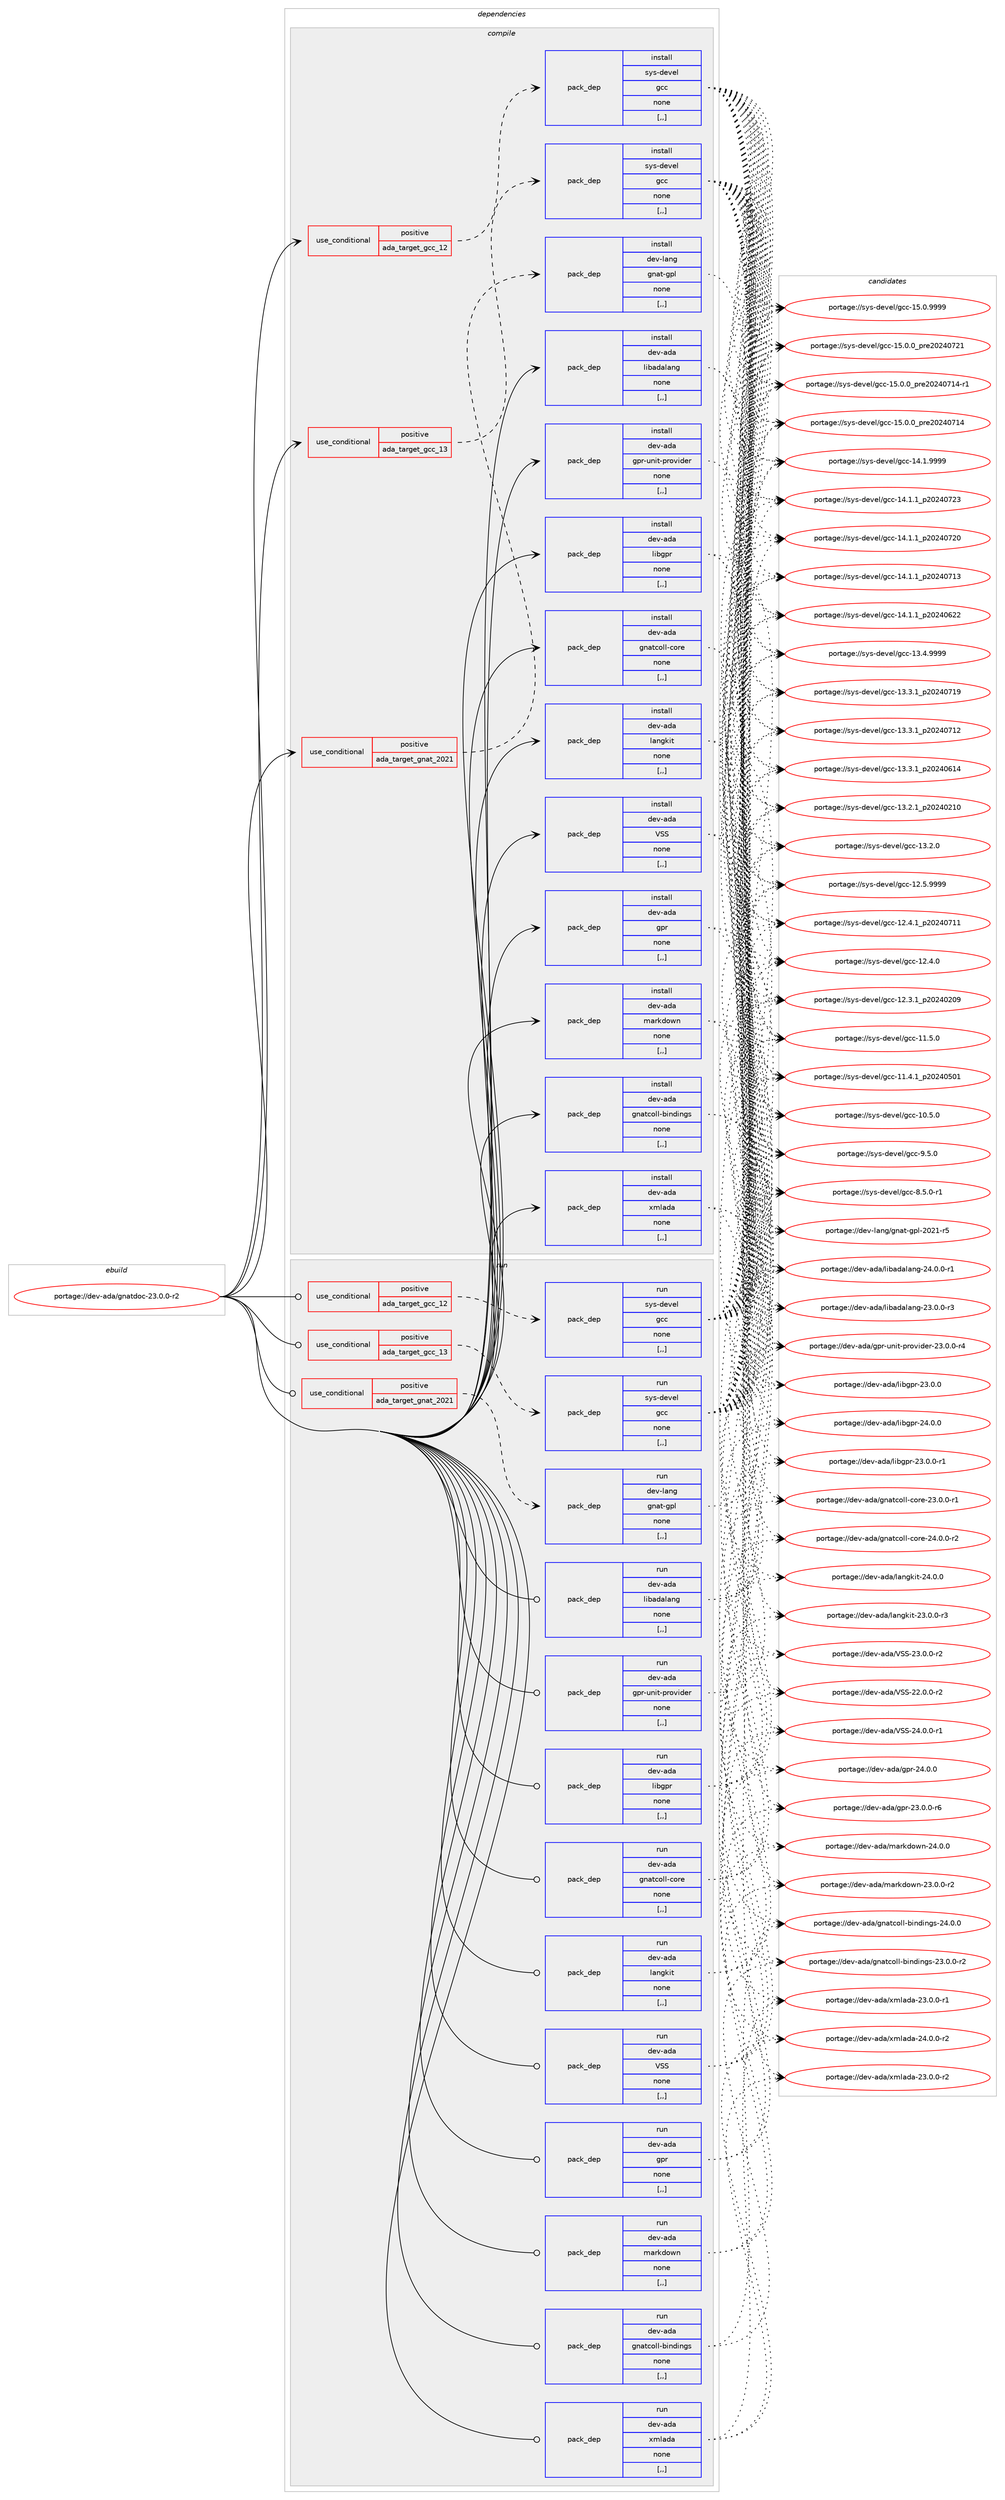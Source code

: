 digraph prolog {

# *************
# Graph options
# *************

newrank=true;
concentrate=true;
compound=true;
graph [rankdir=LR,fontname=Helvetica,fontsize=10,ranksep=1.5];#, ranksep=2.5, nodesep=0.2];
edge  [arrowhead=vee];
node  [fontname=Helvetica,fontsize=10];

# **********
# The ebuild
# **********

subgraph cluster_leftcol {
color=gray;
label=<<i>ebuild</i>>;
id [label="portage://dev-ada/gnatdoc-23.0.0-r2", color=red, width=4, href="../dev-ada/gnatdoc-23.0.0-r2.svg"];
}

# ****************
# The dependencies
# ****************

subgraph cluster_midcol {
color=gray;
label=<<i>dependencies</i>>;
subgraph cluster_compile {
fillcolor="#eeeeee";
style=filled;
label=<<i>compile</i>>;
subgraph cond16645 {
dependency64244 [label=<<TABLE BORDER="0" CELLBORDER="1" CELLSPACING="0" CELLPADDING="4"><TR><TD ROWSPAN="3" CELLPADDING="10">use_conditional</TD></TR><TR><TD>positive</TD></TR><TR><TD>ada_target_gcc_12</TD></TR></TABLE>>, shape=none, color=red];
subgraph pack46676 {
dependency64245 [label=<<TABLE BORDER="0" CELLBORDER="1" CELLSPACING="0" CELLPADDING="4" WIDTH="220"><TR><TD ROWSPAN="6" CELLPADDING="30">pack_dep</TD></TR><TR><TD WIDTH="110">install</TD></TR><TR><TD>sys-devel</TD></TR><TR><TD>gcc</TD></TR><TR><TD>none</TD></TR><TR><TD>[,,]</TD></TR></TABLE>>, shape=none, color=blue];
}
dependency64244:e -> dependency64245:w [weight=20,style="dashed",arrowhead="vee"];
}
id:e -> dependency64244:w [weight=20,style="solid",arrowhead="vee"];
subgraph cond16646 {
dependency64246 [label=<<TABLE BORDER="0" CELLBORDER="1" CELLSPACING="0" CELLPADDING="4"><TR><TD ROWSPAN="3" CELLPADDING="10">use_conditional</TD></TR><TR><TD>positive</TD></TR><TR><TD>ada_target_gcc_13</TD></TR></TABLE>>, shape=none, color=red];
subgraph pack46677 {
dependency64247 [label=<<TABLE BORDER="0" CELLBORDER="1" CELLSPACING="0" CELLPADDING="4" WIDTH="220"><TR><TD ROWSPAN="6" CELLPADDING="30">pack_dep</TD></TR><TR><TD WIDTH="110">install</TD></TR><TR><TD>sys-devel</TD></TR><TR><TD>gcc</TD></TR><TR><TD>none</TD></TR><TR><TD>[,,]</TD></TR></TABLE>>, shape=none, color=blue];
}
dependency64246:e -> dependency64247:w [weight=20,style="dashed",arrowhead="vee"];
}
id:e -> dependency64246:w [weight=20,style="solid",arrowhead="vee"];
subgraph cond16647 {
dependency64248 [label=<<TABLE BORDER="0" CELLBORDER="1" CELLSPACING="0" CELLPADDING="4"><TR><TD ROWSPAN="3" CELLPADDING="10">use_conditional</TD></TR><TR><TD>positive</TD></TR><TR><TD>ada_target_gnat_2021</TD></TR></TABLE>>, shape=none, color=red];
subgraph pack46678 {
dependency64249 [label=<<TABLE BORDER="0" CELLBORDER="1" CELLSPACING="0" CELLPADDING="4" WIDTH="220"><TR><TD ROWSPAN="6" CELLPADDING="30">pack_dep</TD></TR><TR><TD WIDTH="110">install</TD></TR><TR><TD>dev-lang</TD></TR><TR><TD>gnat-gpl</TD></TR><TR><TD>none</TD></TR><TR><TD>[,,]</TD></TR></TABLE>>, shape=none, color=blue];
}
dependency64248:e -> dependency64249:w [weight=20,style="dashed",arrowhead="vee"];
}
id:e -> dependency64248:w [weight=20,style="solid",arrowhead="vee"];
subgraph pack46679 {
dependency64250 [label=<<TABLE BORDER="0" CELLBORDER="1" CELLSPACING="0" CELLPADDING="4" WIDTH="220"><TR><TD ROWSPAN="6" CELLPADDING="30">pack_dep</TD></TR><TR><TD WIDTH="110">install</TD></TR><TR><TD>dev-ada</TD></TR><TR><TD>VSS</TD></TR><TR><TD>none</TD></TR><TR><TD>[,,]</TD></TR></TABLE>>, shape=none, color=blue];
}
id:e -> dependency64250:w [weight=20,style="solid",arrowhead="vee"];
subgraph pack46680 {
dependency64251 [label=<<TABLE BORDER="0" CELLBORDER="1" CELLSPACING="0" CELLPADDING="4" WIDTH="220"><TR><TD ROWSPAN="6" CELLPADDING="30">pack_dep</TD></TR><TR><TD WIDTH="110">install</TD></TR><TR><TD>dev-ada</TD></TR><TR><TD>gnatcoll-bindings</TD></TR><TR><TD>none</TD></TR><TR><TD>[,,]</TD></TR></TABLE>>, shape=none, color=blue];
}
id:e -> dependency64251:w [weight=20,style="solid",arrowhead="vee"];
subgraph pack46681 {
dependency64252 [label=<<TABLE BORDER="0" CELLBORDER="1" CELLSPACING="0" CELLPADDING="4" WIDTH="220"><TR><TD ROWSPAN="6" CELLPADDING="30">pack_dep</TD></TR><TR><TD WIDTH="110">install</TD></TR><TR><TD>dev-ada</TD></TR><TR><TD>gnatcoll-core</TD></TR><TR><TD>none</TD></TR><TR><TD>[,,]</TD></TR></TABLE>>, shape=none, color=blue];
}
id:e -> dependency64252:w [weight=20,style="solid",arrowhead="vee"];
subgraph pack46682 {
dependency64253 [label=<<TABLE BORDER="0" CELLBORDER="1" CELLSPACING="0" CELLPADDING="4" WIDTH="220"><TR><TD ROWSPAN="6" CELLPADDING="30">pack_dep</TD></TR><TR><TD WIDTH="110">install</TD></TR><TR><TD>dev-ada</TD></TR><TR><TD>gpr</TD></TR><TR><TD>none</TD></TR><TR><TD>[,,]</TD></TR></TABLE>>, shape=none, color=blue];
}
id:e -> dependency64253:w [weight=20,style="solid",arrowhead="vee"];
subgraph pack46683 {
dependency64254 [label=<<TABLE BORDER="0" CELLBORDER="1" CELLSPACING="0" CELLPADDING="4" WIDTH="220"><TR><TD ROWSPAN="6" CELLPADDING="30">pack_dep</TD></TR><TR><TD WIDTH="110">install</TD></TR><TR><TD>dev-ada</TD></TR><TR><TD>gpr-unit-provider</TD></TR><TR><TD>none</TD></TR><TR><TD>[,,]</TD></TR></TABLE>>, shape=none, color=blue];
}
id:e -> dependency64254:w [weight=20,style="solid",arrowhead="vee"];
subgraph pack46684 {
dependency64255 [label=<<TABLE BORDER="0" CELLBORDER="1" CELLSPACING="0" CELLPADDING="4" WIDTH="220"><TR><TD ROWSPAN="6" CELLPADDING="30">pack_dep</TD></TR><TR><TD WIDTH="110">install</TD></TR><TR><TD>dev-ada</TD></TR><TR><TD>langkit</TD></TR><TR><TD>none</TD></TR><TR><TD>[,,]</TD></TR></TABLE>>, shape=none, color=blue];
}
id:e -> dependency64255:w [weight=20,style="solid",arrowhead="vee"];
subgraph pack46685 {
dependency64256 [label=<<TABLE BORDER="0" CELLBORDER="1" CELLSPACING="0" CELLPADDING="4" WIDTH="220"><TR><TD ROWSPAN="6" CELLPADDING="30">pack_dep</TD></TR><TR><TD WIDTH="110">install</TD></TR><TR><TD>dev-ada</TD></TR><TR><TD>libadalang</TD></TR><TR><TD>none</TD></TR><TR><TD>[,,]</TD></TR></TABLE>>, shape=none, color=blue];
}
id:e -> dependency64256:w [weight=20,style="solid",arrowhead="vee"];
subgraph pack46686 {
dependency64257 [label=<<TABLE BORDER="0" CELLBORDER="1" CELLSPACING="0" CELLPADDING="4" WIDTH="220"><TR><TD ROWSPAN="6" CELLPADDING="30">pack_dep</TD></TR><TR><TD WIDTH="110">install</TD></TR><TR><TD>dev-ada</TD></TR><TR><TD>libgpr</TD></TR><TR><TD>none</TD></TR><TR><TD>[,,]</TD></TR></TABLE>>, shape=none, color=blue];
}
id:e -> dependency64257:w [weight=20,style="solid",arrowhead="vee"];
subgraph pack46687 {
dependency64258 [label=<<TABLE BORDER="0" CELLBORDER="1" CELLSPACING="0" CELLPADDING="4" WIDTH="220"><TR><TD ROWSPAN="6" CELLPADDING="30">pack_dep</TD></TR><TR><TD WIDTH="110">install</TD></TR><TR><TD>dev-ada</TD></TR><TR><TD>markdown</TD></TR><TR><TD>none</TD></TR><TR><TD>[,,]</TD></TR></TABLE>>, shape=none, color=blue];
}
id:e -> dependency64258:w [weight=20,style="solid",arrowhead="vee"];
subgraph pack46688 {
dependency64259 [label=<<TABLE BORDER="0" CELLBORDER="1" CELLSPACING="0" CELLPADDING="4" WIDTH="220"><TR><TD ROWSPAN="6" CELLPADDING="30">pack_dep</TD></TR><TR><TD WIDTH="110">install</TD></TR><TR><TD>dev-ada</TD></TR><TR><TD>xmlada</TD></TR><TR><TD>none</TD></TR><TR><TD>[,,]</TD></TR></TABLE>>, shape=none, color=blue];
}
id:e -> dependency64259:w [weight=20,style="solid",arrowhead="vee"];
}
subgraph cluster_compileandrun {
fillcolor="#eeeeee";
style=filled;
label=<<i>compile and run</i>>;
}
subgraph cluster_run {
fillcolor="#eeeeee";
style=filled;
label=<<i>run</i>>;
subgraph cond16648 {
dependency64260 [label=<<TABLE BORDER="0" CELLBORDER="1" CELLSPACING="0" CELLPADDING="4"><TR><TD ROWSPAN="3" CELLPADDING="10">use_conditional</TD></TR><TR><TD>positive</TD></TR><TR><TD>ada_target_gcc_12</TD></TR></TABLE>>, shape=none, color=red];
subgraph pack46689 {
dependency64261 [label=<<TABLE BORDER="0" CELLBORDER="1" CELLSPACING="0" CELLPADDING="4" WIDTH="220"><TR><TD ROWSPAN="6" CELLPADDING="30">pack_dep</TD></TR><TR><TD WIDTH="110">run</TD></TR><TR><TD>sys-devel</TD></TR><TR><TD>gcc</TD></TR><TR><TD>none</TD></TR><TR><TD>[,,]</TD></TR></TABLE>>, shape=none, color=blue];
}
dependency64260:e -> dependency64261:w [weight=20,style="dashed",arrowhead="vee"];
}
id:e -> dependency64260:w [weight=20,style="solid",arrowhead="odot"];
subgraph cond16649 {
dependency64262 [label=<<TABLE BORDER="0" CELLBORDER="1" CELLSPACING="0" CELLPADDING="4"><TR><TD ROWSPAN="3" CELLPADDING="10">use_conditional</TD></TR><TR><TD>positive</TD></TR><TR><TD>ada_target_gcc_13</TD></TR></TABLE>>, shape=none, color=red];
subgraph pack46690 {
dependency64263 [label=<<TABLE BORDER="0" CELLBORDER="1" CELLSPACING="0" CELLPADDING="4" WIDTH="220"><TR><TD ROWSPAN="6" CELLPADDING="30">pack_dep</TD></TR><TR><TD WIDTH="110">run</TD></TR><TR><TD>sys-devel</TD></TR><TR><TD>gcc</TD></TR><TR><TD>none</TD></TR><TR><TD>[,,]</TD></TR></TABLE>>, shape=none, color=blue];
}
dependency64262:e -> dependency64263:w [weight=20,style="dashed",arrowhead="vee"];
}
id:e -> dependency64262:w [weight=20,style="solid",arrowhead="odot"];
subgraph cond16650 {
dependency64264 [label=<<TABLE BORDER="0" CELLBORDER="1" CELLSPACING="0" CELLPADDING="4"><TR><TD ROWSPAN="3" CELLPADDING="10">use_conditional</TD></TR><TR><TD>positive</TD></TR><TR><TD>ada_target_gnat_2021</TD></TR></TABLE>>, shape=none, color=red];
subgraph pack46691 {
dependency64265 [label=<<TABLE BORDER="0" CELLBORDER="1" CELLSPACING="0" CELLPADDING="4" WIDTH="220"><TR><TD ROWSPAN="6" CELLPADDING="30">pack_dep</TD></TR><TR><TD WIDTH="110">run</TD></TR><TR><TD>dev-lang</TD></TR><TR><TD>gnat-gpl</TD></TR><TR><TD>none</TD></TR><TR><TD>[,,]</TD></TR></TABLE>>, shape=none, color=blue];
}
dependency64264:e -> dependency64265:w [weight=20,style="dashed",arrowhead="vee"];
}
id:e -> dependency64264:w [weight=20,style="solid",arrowhead="odot"];
subgraph pack46692 {
dependency64266 [label=<<TABLE BORDER="0" CELLBORDER="1" CELLSPACING="0" CELLPADDING="4" WIDTH="220"><TR><TD ROWSPAN="6" CELLPADDING="30">pack_dep</TD></TR><TR><TD WIDTH="110">run</TD></TR><TR><TD>dev-ada</TD></TR><TR><TD>VSS</TD></TR><TR><TD>none</TD></TR><TR><TD>[,,]</TD></TR></TABLE>>, shape=none, color=blue];
}
id:e -> dependency64266:w [weight=20,style="solid",arrowhead="odot"];
subgraph pack46693 {
dependency64267 [label=<<TABLE BORDER="0" CELLBORDER="1" CELLSPACING="0" CELLPADDING="4" WIDTH="220"><TR><TD ROWSPAN="6" CELLPADDING="30">pack_dep</TD></TR><TR><TD WIDTH="110">run</TD></TR><TR><TD>dev-ada</TD></TR><TR><TD>gnatcoll-bindings</TD></TR><TR><TD>none</TD></TR><TR><TD>[,,]</TD></TR></TABLE>>, shape=none, color=blue];
}
id:e -> dependency64267:w [weight=20,style="solid",arrowhead="odot"];
subgraph pack46694 {
dependency64268 [label=<<TABLE BORDER="0" CELLBORDER="1" CELLSPACING="0" CELLPADDING="4" WIDTH="220"><TR><TD ROWSPAN="6" CELLPADDING="30">pack_dep</TD></TR><TR><TD WIDTH="110">run</TD></TR><TR><TD>dev-ada</TD></TR><TR><TD>gnatcoll-core</TD></TR><TR><TD>none</TD></TR><TR><TD>[,,]</TD></TR></TABLE>>, shape=none, color=blue];
}
id:e -> dependency64268:w [weight=20,style="solid",arrowhead="odot"];
subgraph pack46695 {
dependency64269 [label=<<TABLE BORDER="0" CELLBORDER="1" CELLSPACING="0" CELLPADDING="4" WIDTH="220"><TR><TD ROWSPAN="6" CELLPADDING="30">pack_dep</TD></TR><TR><TD WIDTH="110">run</TD></TR><TR><TD>dev-ada</TD></TR><TR><TD>gpr</TD></TR><TR><TD>none</TD></TR><TR><TD>[,,]</TD></TR></TABLE>>, shape=none, color=blue];
}
id:e -> dependency64269:w [weight=20,style="solid",arrowhead="odot"];
subgraph pack46696 {
dependency64270 [label=<<TABLE BORDER="0" CELLBORDER="1" CELLSPACING="0" CELLPADDING="4" WIDTH="220"><TR><TD ROWSPAN="6" CELLPADDING="30">pack_dep</TD></TR><TR><TD WIDTH="110">run</TD></TR><TR><TD>dev-ada</TD></TR><TR><TD>gpr-unit-provider</TD></TR><TR><TD>none</TD></TR><TR><TD>[,,]</TD></TR></TABLE>>, shape=none, color=blue];
}
id:e -> dependency64270:w [weight=20,style="solid",arrowhead="odot"];
subgraph pack46697 {
dependency64271 [label=<<TABLE BORDER="0" CELLBORDER="1" CELLSPACING="0" CELLPADDING="4" WIDTH="220"><TR><TD ROWSPAN="6" CELLPADDING="30">pack_dep</TD></TR><TR><TD WIDTH="110">run</TD></TR><TR><TD>dev-ada</TD></TR><TR><TD>langkit</TD></TR><TR><TD>none</TD></TR><TR><TD>[,,]</TD></TR></TABLE>>, shape=none, color=blue];
}
id:e -> dependency64271:w [weight=20,style="solid",arrowhead="odot"];
subgraph pack46698 {
dependency64272 [label=<<TABLE BORDER="0" CELLBORDER="1" CELLSPACING="0" CELLPADDING="4" WIDTH="220"><TR><TD ROWSPAN="6" CELLPADDING="30">pack_dep</TD></TR><TR><TD WIDTH="110">run</TD></TR><TR><TD>dev-ada</TD></TR><TR><TD>libadalang</TD></TR><TR><TD>none</TD></TR><TR><TD>[,,]</TD></TR></TABLE>>, shape=none, color=blue];
}
id:e -> dependency64272:w [weight=20,style="solid",arrowhead="odot"];
subgraph pack46699 {
dependency64273 [label=<<TABLE BORDER="0" CELLBORDER="1" CELLSPACING="0" CELLPADDING="4" WIDTH="220"><TR><TD ROWSPAN="6" CELLPADDING="30">pack_dep</TD></TR><TR><TD WIDTH="110">run</TD></TR><TR><TD>dev-ada</TD></TR><TR><TD>libgpr</TD></TR><TR><TD>none</TD></TR><TR><TD>[,,]</TD></TR></TABLE>>, shape=none, color=blue];
}
id:e -> dependency64273:w [weight=20,style="solid",arrowhead="odot"];
subgraph pack46700 {
dependency64274 [label=<<TABLE BORDER="0" CELLBORDER="1" CELLSPACING="0" CELLPADDING="4" WIDTH="220"><TR><TD ROWSPAN="6" CELLPADDING="30">pack_dep</TD></TR><TR><TD WIDTH="110">run</TD></TR><TR><TD>dev-ada</TD></TR><TR><TD>markdown</TD></TR><TR><TD>none</TD></TR><TR><TD>[,,]</TD></TR></TABLE>>, shape=none, color=blue];
}
id:e -> dependency64274:w [weight=20,style="solid",arrowhead="odot"];
subgraph pack46701 {
dependency64275 [label=<<TABLE BORDER="0" CELLBORDER="1" CELLSPACING="0" CELLPADDING="4" WIDTH="220"><TR><TD ROWSPAN="6" CELLPADDING="30">pack_dep</TD></TR><TR><TD WIDTH="110">run</TD></TR><TR><TD>dev-ada</TD></TR><TR><TD>xmlada</TD></TR><TR><TD>none</TD></TR><TR><TD>[,,]</TD></TR></TABLE>>, shape=none, color=blue];
}
id:e -> dependency64275:w [weight=20,style="solid",arrowhead="odot"];
}
}

# **************
# The candidates
# **************

subgraph cluster_choices {
rank=same;
color=gray;
label=<<i>candidates</i>>;

subgraph choice46676 {
color=black;
nodesep=1;
choice1151211154510010111810110847103999945495346484657575757 [label="portage://sys-devel/gcc-15.0.9999", color=red, width=4,href="../sys-devel/gcc-15.0.9999.svg"];
choice1151211154510010111810110847103999945495346484648951121141015048505248555049 [label="portage://sys-devel/gcc-15.0.0_pre20240721", color=red, width=4,href="../sys-devel/gcc-15.0.0_pre20240721.svg"];
choice11512111545100101118101108471039999454953464846489511211410150485052485549524511449 [label="portage://sys-devel/gcc-15.0.0_pre20240714-r1", color=red, width=4,href="../sys-devel/gcc-15.0.0_pre20240714-r1.svg"];
choice1151211154510010111810110847103999945495346484648951121141015048505248554952 [label="portage://sys-devel/gcc-15.0.0_pre20240714", color=red, width=4,href="../sys-devel/gcc-15.0.0_pre20240714.svg"];
choice1151211154510010111810110847103999945495246494657575757 [label="portage://sys-devel/gcc-14.1.9999", color=red, width=4,href="../sys-devel/gcc-14.1.9999.svg"];
choice1151211154510010111810110847103999945495246494649951125048505248555051 [label="portage://sys-devel/gcc-14.1.1_p20240723", color=red, width=4,href="../sys-devel/gcc-14.1.1_p20240723.svg"];
choice1151211154510010111810110847103999945495246494649951125048505248555048 [label="portage://sys-devel/gcc-14.1.1_p20240720", color=red, width=4,href="../sys-devel/gcc-14.1.1_p20240720.svg"];
choice1151211154510010111810110847103999945495246494649951125048505248554951 [label="portage://sys-devel/gcc-14.1.1_p20240713", color=red, width=4,href="../sys-devel/gcc-14.1.1_p20240713.svg"];
choice1151211154510010111810110847103999945495246494649951125048505248545050 [label="portage://sys-devel/gcc-14.1.1_p20240622", color=red, width=4,href="../sys-devel/gcc-14.1.1_p20240622.svg"];
choice1151211154510010111810110847103999945495146524657575757 [label="portage://sys-devel/gcc-13.4.9999", color=red, width=4,href="../sys-devel/gcc-13.4.9999.svg"];
choice1151211154510010111810110847103999945495146514649951125048505248554957 [label="portage://sys-devel/gcc-13.3.1_p20240719", color=red, width=4,href="../sys-devel/gcc-13.3.1_p20240719.svg"];
choice1151211154510010111810110847103999945495146514649951125048505248554950 [label="portage://sys-devel/gcc-13.3.1_p20240712", color=red, width=4,href="../sys-devel/gcc-13.3.1_p20240712.svg"];
choice1151211154510010111810110847103999945495146514649951125048505248544952 [label="portage://sys-devel/gcc-13.3.1_p20240614", color=red, width=4,href="../sys-devel/gcc-13.3.1_p20240614.svg"];
choice1151211154510010111810110847103999945495146504649951125048505248504948 [label="portage://sys-devel/gcc-13.2.1_p20240210", color=red, width=4,href="../sys-devel/gcc-13.2.1_p20240210.svg"];
choice1151211154510010111810110847103999945495146504648 [label="portage://sys-devel/gcc-13.2.0", color=red, width=4,href="../sys-devel/gcc-13.2.0.svg"];
choice1151211154510010111810110847103999945495046534657575757 [label="portage://sys-devel/gcc-12.5.9999", color=red, width=4,href="../sys-devel/gcc-12.5.9999.svg"];
choice1151211154510010111810110847103999945495046524649951125048505248554949 [label="portage://sys-devel/gcc-12.4.1_p20240711", color=red, width=4,href="../sys-devel/gcc-12.4.1_p20240711.svg"];
choice1151211154510010111810110847103999945495046524648 [label="portage://sys-devel/gcc-12.4.0", color=red, width=4,href="../sys-devel/gcc-12.4.0.svg"];
choice1151211154510010111810110847103999945495046514649951125048505248504857 [label="portage://sys-devel/gcc-12.3.1_p20240209", color=red, width=4,href="../sys-devel/gcc-12.3.1_p20240209.svg"];
choice1151211154510010111810110847103999945494946534648 [label="portage://sys-devel/gcc-11.5.0", color=red, width=4,href="../sys-devel/gcc-11.5.0.svg"];
choice1151211154510010111810110847103999945494946524649951125048505248534849 [label="portage://sys-devel/gcc-11.4.1_p20240501", color=red, width=4,href="../sys-devel/gcc-11.4.1_p20240501.svg"];
choice1151211154510010111810110847103999945494846534648 [label="portage://sys-devel/gcc-10.5.0", color=red, width=4,href="../sys-devel/gcc-10.5.0.svg"];
choice11512111545100101118101108471039999455746534648 [label="portage://sys-devel/gcc-9.5.0", color=red, width=4,href="../sys-devel/gcc-9.5.0.svg"];
choice115121115451001011181011084710399994556465346484511449 [label="portage://sys-devel/gcc-8.5.0-r1", color=red, width=4,href="../sys-devel/gcc-8.5.0-r1.svg"];
dependency64245:e -> choice1151211154510010111810110847103999945495346484657575757:w [style=dotted,weight="100"];
dependency64245:e -> choice1151211154510010111810110847103999945495346484648951121141015048505248555049:w [style=dotted,weight="100"];
dependency64245:e -> choice11512111545100101118101108471039999454953464846489511211410150485052485549524511449:w [style=dotted,weight="100"];
dependency64245:e -> choice1151211154510010111810110847103999945495346484648951121141015048505248554952:w [style=dotted,weight="100"];
dependency64245:e -> choice1151211154510010111810110847103999945495246494657575757:w [style=dotted,weight="100"];
dependency64245:e -> choice1151211154510010111810110847103999945495246494649951125048505248555051:w [style=dotted,weight="100"];
dependency64245:e -> choice1151211154510010111810110847103999945495246494649951125048505248555048:w [style=dotted,weight="100"];
dependency64245:e -> choice1151211154510010111810110847103999945495246494649951125048505248554951:w [style=dotted,weight="100"];
dependency64245:e -> choice1151211154510010111810110847103999945495246494649951125048505248545050:w [style=dotted,weight="100"];
dependency64245:e -> choice1151211154510010111810110847103999945495146524657575757:w [style=dotted,weight="100"];
dependency64245:e -> choice1151211154510010111810110847103999945495146514649951125048505248554957:w [style=dotted,weight="100"];
dependency64245:e -> choice1151211154510010111810110847103999945495146514649951125048505248554950:w [style=dotted,weight="100"];
dependency64245:e -> choice1151211154510010111810110847103999945495146514649951125048505248544952:w [style=dotted,weight="100"];
dependency64245:e -> choice1151211154510010111810110847103999945495146504649951125048505248504948:w [style=dotted,weight="100"];
dependency64245:e -> choice1151211154510010111810110847103999945495146504648:w [style=dotted,weight="100"];
dependency64245:e -> choice1151211154510010111810110847103999945495046534657575757:w [style=dotted,weight="100"];
dependency64245:e -> choice1151211154510010111810110847103999945495046524649951125048505248554949:w [style=dotted,weight="100"];
dependency64245:e -> choice1151211154510010111810110847103999945495046524648:w [style=dotted,weight="100"];
dependency64245:e -> choice1151211154510010111810110847103999945495046514649951125048505248504857:w [style=dotted,weight="100"];
dependency64245:e -> choice1151211154510010111810110847103999945494946534648:w [style=dotted,weight="100"];
dependency64245:e -> choice1151211154510010111810110847103999945494946524649951125048505248534849:w [style=dotted,weight="100"];
dependency64245:e -> choice1151211154510010111810110847103999945494846534648:w [style=dotted,weight="100"];
dependency64245:e -> choice11512111545100101118101108471039999455746534648:w [style=dotted,weight="100"];
dependency64245:e -> choice115121115451001011181011084710399994556465346484511449:w [style=dotted,weight="100"];
}
subgraph choice46677 {
color=black;
nodesep=1;
choice1151211154510010111810110847103999945495346484657575757 [label="portage://sys-devel/gcc-15.0.9999", color=red, width=4,href="../sys-devel/gcc-15.0.9999.svg"];
choice1151211154510010111810110847103999945495346484648951121141015048505248555049 [label="portage://sys-devel/gcc-15.0.0_pre20240721", color=red, width=4,href="../sys-devel/gcc-15.0.0_pre20240721.svg"];
choice11512111545100101118101108471039999454953464846489511211410150485052485549524511449 [label="portage://sys-devel/gcc-15.0.0_pre20240714-r1", color=red, width=4,href="../sys-devel/gcc-15.0.0_pre20240714-r1.svg"];
choice1151211154510010111810110847103999945495346484648951121141015048505248554952 [label="portage://sys-devel/gcc-15.0.0_pre20240714", color=red, width=4,href="../sys-devel/gcc-15.0.0_pre20240714.svg"];
choice1151211154510010111810110847103999945495246494657575757 [label="portage://sys-devel/gcc-14.1.9999", color=red, width=4,href="../sys-devel/gcc-14.1.9999.svg"];
choice1151211154510010111810110847103999945495246494649951125048505248555051 [label="portage://sys-devel/gcc-14.1.1_p20240723", color=red, width=4,href="../sys-devel/gcc-14.1.1_p20240723.svg"];
choice1151211154510010111810110847103999945495246494649951125048505248555048 [label="portage://sys-devel/gcc-14.1.1_p20240720", color=red, width=4,href="../sys-devel/gcc-14.1.1_p20240720.svg"];
choice1151211154510010111810110847103999945495246494649951125048505248554951 [label="portage://sys-devel/gcc-14.1.1_p20240713", color=red, width=4,href="../sys-devel/gcc-14.1.1_p20240713.svg"];
choice1151211154510010111810110847103999945495246494649951125048505248545050 [label="portage://sys-devel/gcc-14.1.1_p20240622", color=red, width=4,href="../sys-devel/gcc-14.1.1_p20240622.svg"];
choice1151211154510010111810110847103999945495146524657575757 [label="portage://sys-devel/gcc-13.4.9999", color=red, width=4,href="../sys-devel/gcc-13.4.9999.svg"];
choice1151211154510010111810110847103999945495146514649951125048505248554957 [label="portage://sys-devel/gcc-13.3.1_p20240719", color=red, width=4,href="../sys-devel/gcc-13.3.1_p20240719.svg"];
choice1151211154510010111810110847103999945495146514649951125048505248554950 [label="portage://sys-devel/gcc-13.3.1_p20240712", color=red, width=4,href="../sys-devel/gcc-13.3.1_p20240712.svg"];
choice1151211154510010111810110847103999945495146514649951125048505248544952 [label="portage://sys-devel/gcc-13.3.1_p20240614", color=red, width=4,href="../sys-devel/gcc-13.3.1_p20240614.svg"];
choice1151211154510010111810110847103999945495146504649951125048505248504948 [label="portage://sys-devel/gcc-13.2.1_p20240210", color=red, width=4,href="../sys-devel/gcc-13.2.1_p20240210.svg"];
choice1151211154510010111810110847103999945495146504648 [label="portage://sys-devel/gcc-13.2.0", color=red, width=4,href="../sys-devel/gcc-13.2.0.svg"];
choice1151211154510010111810110847103999945495046534657575757 [label="portage://sys-devel/gcc-12.5.9999", color=red, width=4,href="../sys-devel/gcc-12.5.9999.svg"];
choice1151211154510010111810110847103999945495046524649951125048505248554949 [label="portage://sys-devel/gcc-12.4.1_p20240711", color=red, width=4,href="../sys-devel/gcc-12.4.1_p20240711.svg"];
choice1151211154510010111810110847103999945495046524648 [label="portage://sys-devel/gcc-12.4.0", color=red, width=4,href="../sys-devel/gcc-12.4.0.svg"];
choice1151211154510010111810110847103999945495046514649951125048505248504857 [label="portage://sys-devel/gcc-12.3.1_p20240209", color=red, width=4,href="../sys-devel/gcc-12.3.1_p20240209.svg"];
choice1151211154510010111810110847103999945494946534648 [label="portage://sys-devel/gcc-11.5.0", color=red, width=4,href="../sys-devel/gcc-11.5.0.svg"];
choice1151211154510010111810110847103999945494946524649951125048505248534849 [label="portage://sys-devel/gcc-11.4.1_p20240501", color=red, width=4,href="../sys-devel/gcc-11.4.1_p20240501.svg"];
choice1151211154510010111810110847103999945494846534648 [label="portage://sys-devel/gcc-10.5.0", color=red, width=4,href="../sys-devel/gcc-10.5.0.svg"];
choice11512111545100101118101108471039999455746534648 [label="portage://sys-devel/gcc-9.5.0", color=red, width=4,href="../sys-devel/gcc-9.5.0.svg"];
choice115121115451001011181011084710399994556465346484511449 [label="portage://sys-devel/gcc-8.5.0-r1", color=red, width=4,href="../sys-devel/gcc-8.5.0-r1.svg"];
dependency64247:e -> choice1151211154510010111810110847103999945495346484657575757:w [style=dotted,weight="100"];
dependency64247:e -> choice1151211154510010111810110847103999945495346484648951121141015048505248555049:w [style=dotted,weight="100"];
dependency64247:e -> choice11512111545100101118101108471039999454953464846489511211410150485052485549524511449:w [style=dotted,weight="100"];
dependency64247:e -> choice1151211154510010111810110847103999945495346484648951121141015048505248554952:w [style=dotted,weight="100"];
dependency64247:e -> choice1151211154510010111810110847103999945495246494657575757:w [style=dotted,weight="100"];
dependency64247:e -> choice1151211154510010111810110847103999945495246494649951125048505248555051:w [style=dotted,weight="100"];
dependency64247:e -> choice1151211154510010111810110847103999945495246494649951125048505248555048:w [style=dotted,weight="100"];
dependency64247:e -> choice1151211154510010111810110847103999945495246494649951125048505248554951:w [style=dotted,weight="100"];
dependency64247:e -> choice1151211154510010111810110847103999945495246494649951125048505248545050:w [style=dotted,weight="100"];
dependency64247:e -> choice1151211154510010111810110847103999945495146524657575757:w [style=dotted,weight="100"];
dependency64247:e -> choice1151211154510010111810110847103999945495146514649951125048505248554957:w [style=dotted,weight="100"];
dependency64247:e -> choice1151211154510010111810110847103999945495146514649951125048505248554950:w [style=dotted,weight="100"];
dependency64247:e -> choice1151211154510010111810110847103999945495146514649951125048505248544952:w [style=dotted,weight="100"];
dependency64247:e -> choice1151211154510010111810110847103999945495146504649951125048505248504948:w [style=dotted,weight="100"];
dependency64247:e -> choice1151211154510010111810110847103999945495146504648:w [style=dotted,weight="100"];
dependency64247:e -> choice1151211154510010111810110847103999945495046534657575757:w [style=dotted,weight="100"];
dependency64247:e -> choice1151211154510010111810110847103999945495046524649951125048505248554949:w [style=dotted,weight="100"];
dependency64247:e -> choice1151211154510010111810110847103999945495046524648:w [style=dotted,weight="100"];
dependency64247:e -> choice1151211154510010111810110847103999945495046514649951125048505248504857:w [style=dotted,weight="100"];
dependency64247:e -> choice1151211154510010111810110847103999945494946534648:w [style=dotted,weight="100"];
dependency64247:e -> choice1151211154510010111810110847103999945494946524649951125048505248534849:w [style=dotted,weight="100"];
dependency64247:e -> choice1151211154510010111810110847103999945494846534648:w [style=dotted,weight="100"];
dependency64247:e -> choice11512111545100101118101108471039999455746534648:w [style=dotted,weight="100"];
dependency64247:e -> choice115121115451001011181011084710399994556465346484511449:w [style=dotted,weight="100"];
}
subgraph choice46678 {
color=black;
nodesep=1;
choice100101118451089711010347103110971164510311210845504850494511453 [label="portage://dev-lang/gnat-gpl-2021-r5", color=red, width=4,href="../dev-lang/gnat-gpl-2021-r5.svg"];
dependency64249:e -> choice100101118451089711010347103110971164510311210845504850494511453:w [style=dotted,weight="100"];
}
subgraph choice46679 {
color=black;
nodesep=1;
choice10010111845971009747868383455052464846484511449 [label="portage://dev-ada/VSS-24.0.0-r1", color=red, width=4,href="../dev-ada/VSS-24.0.0-r1.svg"];
choice10010111845971009747868383455051464846484511450 [label="portage://dev-ada/VSS-23.0.0-r2", color=red, width=4,href="../dev-ada/VSS-23.0.0-r2.svg"];
choice10010111845971009747868383455050464846484511450 [label="portage://dev-ada/VSS-22.0.0-r2", color=red, width=4,href="../dev-ada/VSS-22.0.0-r2.svg"];
dependency64250:e -> choice10010111845971009747868383455052464846484511449:w [style=dotted,weight="100"];
dependency64250:e -> choice10010111845971009747868383455051464846484511450:w [style=dotted,weight="100"];
dependency64250:e -> choice10010111845971009747868383455050464846484511450:w [style=dotted,weight="100"];
}
subgraph choice46680 {
color=black;
nodesep=1;
choice100101118459710097471031109711699111108108459810511010010511010311545505246484648 [label="portage://dev-ada/gnatcoll-bindings-24.0.0", color=red, width=4,href="../dev-ada/gnatcoll-bindings-24.0.0.svg"];
choice1001011184597100974710311097116991111081084598105110100105110103115455051464846484511450 [label="portage://dev-ada/gnatcoll-bindings-23.0.0-r2", color=red, width=4,href="../dev-ada/gnatcoll-bindings-23.0.0-r2.svg"];
dependency64251:e -> choice100101118459710097471031109711699111108108459810511010010511010311545505246484648:w [style=dotted,weight="100"];
dependency64251:e -> choice1001011184597100974710311097116991111081084598105110100105110103115455051464846484511450:w [style=dotted,weight="100"];
}
subgraph choice46681 {
color=black;
nodesep=1;
choice1001011184597100974710311097116991111081084599111114101455052464846484511450 [label="portage://dev-ada/gnatcoll-core-24.0.0-r2", color=red, width=4,href="../dev-ada/gnatcoll-core-24.0.0-r2.svg"];
choice1001011184597100974710311097116991111081084599111114101455051464846484511449 [label="portage://dev-ada/gnatcoll-core-23.0.0-r1", color=red, width=4,href="../dev-ada/gnatcoll-core-23.0.0-r1.svg"];
dependency64252:e -> choice1001011184597100974710311097116991111081084599111114101455052464846484511450:w [style=dotted,weight="100"];
dependency64252:e -> choice1001011184597100974710311097116991111081084599111114101455051464846484511449:w [style=dotted,weight="100"];
}
subgraph choice46682 {
color=black;
nodesep=1;
choice1001011184597100974710311211445505246484648 [label="portage://dev-ada/gpr-24.0.0", color=red, width=4,href="../dev-ada/gpr-24.0.0.svg"];
choice10010111845971009747103112114455051464846484511454 [label="portage://dev-ada/gpr-23.0.0-r6", color=red, width=4,href="../dev-ada/gpr-23.0.0-r6.svg"];
dependency64253:e -> choice1001011184597100974710311211445505246484648:w [style=dotted,weight="100"];
dependency64253:e -> choice10010111845971009747103112114455051464846484511454:w [style=dotted,weight="100"];
}
subgraph choice46683 {
color=black;
nodesep=1;
choice100101118459710097471031121144511711010511645112114111118105100101114455051464846484511452 [label="portage://dev-ada/gpr-unit-provider-23.0.0-r4", color=red, width=4,href="../dev-ada/gpr-unit-provider-23.0.0-r4.svg"];
dependency64254:e -> choice100101118459710097471031121144511711010511645112114111118105100101114455051464846484511452:w [style=dotted,weight="100"];
}
subgraph choice46684 {
color=black;
nodesep=1;
choice100101118459710097471089711010310710511645505246484648 [label="portage://dev-ada/langkit-24.0.0", color=red, width=4,href="../dev-ada/langkit-24.0.0.svg"];
choice1001011184597100974710897110103107105116455051464846484511451 [label="portage://dev-ada/langkit-23.0.0-r3", color=red, width=4,href="../dev-ada/langkit-23.0.0-r3.svg"];
dependency64255:e -> choice100101118459710097471089711010310710511645505246484648:w [style=dotted,weight="100"];
dependency64255:e -> choice1001011184597100974710897110103107105116455051464846484511451:w [style=dotted,weight="100"];
}
subgraph choice46685 {
color=black;
nodesep=1;
choice1001011184597100974710810598971009710897110103455052464846484511449 [label="portage://dev-ada/libadalang-24.0.0-r1", color=red, width=4,href="../dev-ada/libadalang-24.0.0-r1.svg"];
choice1001011184597100974710810598971009710897110103455051464846484511451 [label="portage://dev-ada/libadalang-23.0.0-r3", color=red, width=4,href="../dev-ada/libadalang-23.0.0-r3.svg"];
dependency64256:e -> choice1001011184597100974710810598971009710897110103455052464846484511449:w [style=dotted,weight="100"];
dependency64256:e -> choice1001011184597100974710810598971009710897110103455051464846484511451:w [style=dotted,weight="100"];
}
subgraph choice46686 {
color=black;
nodesep=1;
choice100101118459710097471081059810311211445505246484648 [label="portage://dev-ada/libgpr-24.0.0", color=red, width=4,href="../dev-ada/libgpr-24.0.0.svg"];
choice1001011184597100974710810598103112114455051464846484511449 [label="portage://dev-ada/libgpr-23.0.0-r1", color=red, width=4,href="../dev-ada/libgpr-23.0.0-r1.svg"];
choice100101118459710097471081059810311211445505146484648 [label="portage://dev-ada/libgpr-23.0.0", color=red, width=4,href="../dev-ada/libgpr-23.0.0.svg"];
dependency64257:e -> choice100101118459710097471081059810311211445505246484648:w [style=dotted,weight="100"];
dependency64257:e -> choice1001011184597100974710810598103112114455051464846484511449:w [style=dotted,weight="100"];
dependency64257:e -> choice100101118459710097471081059810311211445505146484648:w [style=dotted,weight="100"];
}
subgraph choice46687 {
color=black;
nodesep=1;
choice100101118459710097471099711410710011111911045505246484648 [label="portage://dev-ada/markdown-24.0.0", color=red, width=4,href="../dev-ada/markdown-24.0.0.svg"];
choice1001011184597100974710997114107100111119110455051464846484511450 [label="portage://dev-ada/markdown-23.0.0-r2", color=red, width=4,href="../dev-ada/markdown-23.0.0-r2.svg"];
dependency64258:e -> choice100101118459710097471099711410710011111911045505246484648:w [style=dotted,weight="100"];
dependency64258:e -> choice1001011184597100974710997114107100111119110455051464846484511450:w [style=dotted,weight="100"];
}
subgraph choice46688 {
color=black;
nodesep=1;
choice100101118459710097471201091089710097455052464846484511450 [label="portage://dev-ada/xmlada-24.0.0-r2", color=red, width=4,href="../dev-ada/xmlada-24.0.0-r2.svg"];
choice100101118459710097471201091089710097455051464846484511450 [label="portage://dev-ada/xmlada-23.0.0-r2", color=red, width=4,href="../dev-ada/xmlada-23.0.0-r2.svg"];
choice100101118459710097471201091089710097455051464846484511449 [label="portage://dev-ada/xmlada-23.0.0-r1", color=red, width=4,href="../dev-ada/xmlada-23.0.0-r1.svg"];
dependency64259:e -> choice100101118459710097471201091089710097455052464846484511450:w [style=dotted,weight="100"];
dependency64259:e -> choice100101118459710097471201091089710097455051464846484511450:w [style=dotted,weight="100"];
dependency64259:e -> choice100101118459710097471201091089710097455051464846484511449:w [style=dotted,weight="100"];
}
subgraph choice46689 {
color=black;
nodesep=1;
choice1151211154510010111810110847103999945495346484657575757 [label="portage://sys-devel/gcc-15.0.9999", color=red, width=4,href="../sys-devel/gcc-15.0.9999.svg"];
choice1151211154510010111810110847103999945495346484648951121141015048505248555049 [label="portage://sys-devel/gcc-15.0.0_pre20240721", color=red, width=4,href="../sys-devel/gcc-15.0.0_pre20240721.svg"];
choice11512111545100101118101108471039999454953464846489511211410150485052485549524511449 [label="portage://sys-devel/gcc-15.0.0_pre20240714-r1", color=red, width=4,href="../sys-devel/gcc-15.0.0_pre20240714-r1.svg"];
choice1151211154510010111810110847103999945495346484648951121141015048505248554952 [label="portage://sys-devel/gcc-15.0.0_pre20240714", color=red, width=4,href="../sys-devel/gcc-15.0.0_pre20240714.svg"];
choice1151211154510010111810110847103999945495246494657575757 [label="portage://sys-devel/gcc-14.1.9999", color=red, width=4,href="../sys-devel/gcc-14.1.9999.svg"];
choice1151211154510010111810110847103999945495246494649951125048505248555051 [label="portage://sys-devel/gcc-14.1.1_p20240723", color=red, width=4,href="../sys-devel/gcc-14.1.1_p20240723.svg"];
choice1151211154510010111810110847103999945495246494649951125048505248555048 [label="portage://sys-devel/gcc-14.1.1_p20240720", color=red, width=4,href="../sys-devel/gcc-14.1.1_p20240720.svg"];
choice1151211154510010111810110847103999945495246494649951125048505248554951 [label="portage://sys-devel/gcc-14.1.1_p20240713", color=red, width=4,href="../sys-devel/gcc-14.1.1_p20240713.svg"];
choice1151211154510010111810110847103999945495246494649951125048505248545050 [label="portage://sys-devel/gcc-14.1.1_p20240622", color=red, width=4,href="../sys-devel/gcc-14.1.1_p20240622.svg"];
choice1151211154510010111810110847103999945495146524657575757 [label="portage://sys-devel/gcc-13.4.9999", color=red, width=4,href="../sys-devel/gcc-13.4.9999.svg"];
choice1151211154510010111810110847103999945495146514649951125048505248554957 [label="portage://sys-devel/gcc-13.3.1_p20240719", color=red, width=4,href="../sys-devel/gcc-13.3.1_p20240719.svg"];
choice1151211154510010111810110847103999945495146514649951125048505248554950 [label="portage://sys-devel/gcc-13.3.1_p20240712", color=red, width=4,href="../sys-devel/gcc-13.3.1_p20240712.svg"];
choice1151211154510010111810110847103999945495146514649951125048505248544952 [label="portage://sys-devel/gcc-13.3.1_p20240614", color=red, width=4,href="../sys-devel/gcc-13.3.1_p20240614.svg"];
choice1151211154510010111810110847103999945495146504649951125048505248504948 [label="portage://sys-devel/gcc-13.2.1_p20240210", color=red, width=4,href="../sys-devel/gcc-13.2.1_p20240210.svg"];
choice1151211154510010111810110847103999945495146504648 [label="portage://sys-devel/gcc-13.2.0", color=red, width=4,href="../sys-devel/gcc-13.2.0.svg"];
choice1151211154510010111810110847103999945495046534657575757 [label="portage://sys-devel/gcc-12.5.9999", color=red, width=4,href="../sys-devel/gcc-12.5.9999.svg"];
choice1151211154510010111810110847103999945495046524649951125048505248554949 [label="portage://sys-devel/gcc-12.4.1_p20240711", color=red, width=4,href="../sys-devel/gcc-12.4.1_p20240711.svg"];
choice1151211154510010111810110847103999945495046524648 [label="portage://sys-devel/gcc-12.4.0", color=red, width=4,href="../sys-devel/gcc-12.4.0.svg"];
choice1151211154510010111810110847103999945495046514649951125048505248504857 [label="portage://sys-devel/gcc-12.3.1_p20240209", color=red, width=4,href="../sys-devel/gcc-12.3.1_p20240209.svg"];
choice1151211154510010111810110847103999945494946534648 [label="portage://sys-devel/gcc-11.5.0", color=red, width=4,href="../sys-devel/gcc-11.5.0.svg"];
choice1151211154510010111810110847103999945494946524649951125048505248534849 [label="portage://sys-devel/gcc-11.4.1_p20240501", color=red, width=4,href="../sys-devel/gcc-11.4.1_p20240501.svg"];
choice1151211154510010111810110847103999945494846534648 [label="portage://sys-devel/gcc-10.5.0", color=red, width=4,href="../sys-devel/gcc-10.5.0.svg"];
choice11512111545100101118101108471039999455746534648 [label="portage://sys-devel/gcc-9.5.0", color=red, width=4,href="../sys-devel/gcc-9.5.0.svg"];
choice115121115451001011181011084710399994556465346484511449 [label="portage://sys-devel/gcc-8.5.0-r1", color=red, width=4,href="../sys-devel/gcc-8.5.0-r1.svg"];
dependency64261:e -> choice1151211154510010111810110847103999945495346484657575757:w [style=dotted,weight="100"];
dependency64261:e -> choice1151211154510010111810110847103999945495346484648951121141015048505248555049:w [style=dotted,weight="100"];
dependency64261:e -> choice11512111545100101118101108471039999454953464846489511211410150485052485549524511449:w [style=dotted,weight="100"];
dependency64261:e -> choice1151211154510010111810110847103999945495346484648951121141015048505248554952:w [style=dotted,weight="100"];
dependency64261:e -> choice1151211154510010111810110847103999945495246494657575757:w [style=dotted,weight="100"];
dependency64261:e -> choice1151211154510010111810110847103999945495246494649951125048505248555051:w [style=dotted,weight="100"];
dependency64261:e -> choice1151211154510010111810110847103999945495246494649951125048505248555048:w [style=dotted,weight="100"];
dependency64261:e -> choice1151211154510010111810110847103999945495246494649951125048505248554951:w [style=dotted,weight="100"];
dependency64261:e -> choice1151211154510010111810110847103999945495246494649951125048505248545050:w [style=dotted,weight="100"];
dependency64261:e -> choice1151211154510010111810110847103999945495146524657575757:w [style=dotted,weight="100"];
dependency64261:e -> choice1151211154510010111810110847103999945495146514649951125048505248554957:w [style=dotted,weight="100"];
dependency64261:e -> choice1151211154510010111810110847103999945495146514649951125048505248554950:w [style=dotted,weight="100"];
dependency64261:e -> choice1151211154510010111810110847103999945495146514649951125048505248544952:w [style=dotted,weight="100"];
dependency64261:e -> choice1151211154510010111810110847103999945495146504649951125048505248504948:w [style=dotted,weight="100"];
dependency64261:e -> choice1151211154510010111810110847103999945495146504648:w [style=dotted,weight="100"];
dependency64261:e -> choice1151211154510010111810110847103999945495046534657575757:w [style=dotted,weight="100"];
dependency64261:e -> choice1151211154510010111810110847103999945495046524649951125048505248554949:w [style=dotted,weight="100"];
dependency64261:e -> choice1151211154510010111810110847103999945495046524648:w [style=dotted,weight="100"];
dependency64261:e -> choice1151211154510010111810110847103999945495046514649951125048505248504857:w [style=dotted,weight="100"];
dependency64261:e -> choice1151211154510010111810110847103999945494946534648:w [style=dotted,weight="100"];
dependency64261:e -> choice1151211154510010111810110847103999945494946524649951125048505248534849:w [style=dotted,weight="100"];
dependency64261:e -> choice1151211154510010111810110847103999945494846534648:w [style=dotted,weight="100"];
dependency64261:e -> choice11512111545100101118101108471039999455746534648:w [style=dotted,weight="100"];
dependency64261:e -> choice115121115451001011181011084710399994556465346484511449:w [style=dotted,weight="100"];
}
subgraph choice46690 {
color=black;
nodesep=1;
choice1151211154510010111810110847103999945495346484657575757 [label="portage://sys-devel/gcc-15.0.9999", color=red, width=4,href="../sys-devel/gcc-15.0.9999.svg"];
choice1151211154510010111810110847103999945495346484648951121141015048505248555049 [label="portage://sys-devel/gcc-15.0.0_pre20240721", color=red, width=4,href="../sys-devel/gcc-15.0.0_pre20240721.svg"];
choice11512111545100101118101108471039999454953464846489511211410150485052485549524511449 [label="portage://sys-devel/gcc-15.0.0_pre20240714-r1", color=red, width=4,href="../sys-devel/gcc-15.0.0_pre20240714-r1.svg"];
choice1151211154510010111810110847103999945495346484648951121141015048505248554952 [label="portage://sys-devel/gcc-15.0.0_pre20240714", color=red, width=4,href="../sys-devel/gcc-15.0.0_pre20240714.svg"];
choice1151211154510010111810110847103999945495246494657575757 [label="portage://sys-devel/gcc-14.1.9999", color=red, width=4,href="../sys-devel/gcc-14.1.9999.svg"];
choice1151211154510010111810110847103999945495246494649951125048505248555051 [label="portage://sys-devel/gcc-14.1.1_p20240723", color=red, width=4,href="../sys-devel/gcc-14.1.1_p20240723.svg"];
choice1151211154510010111810110847103999945495246494649951125048505248555048 [label="portage://sys-devel/gcc-14.1.1_p20240720", color=red, width=4,href="../sys-devel/gcc-14.1.1_p20240720.svg"];
choice1151211154510010111810110847103999945495246494649951125048505248554951 [label="portage://sys-devel/gcc-14.1.1_p20240713", color=red, width=4,href="../sys-devel/gcc-14.1.1_p20240713.svg"];
choice1151211154510010111810110847103999945495246494649951125048505248545050 [label="portage://sys-devel/gcc-14.1.1_p20240622", color=red, width=4,href="../sys-devel/gcc-14.1.1_p20240622.svg"];
choice1151211154510010111810110847103999945495146524657575757 [label="portage://sys-devel/gcc-13.4.9999", color=red, width=4,href="../sys-devel/gcc-13.4.9999.svg"];
choice1151211154510010111810110847103999945495146514649951125048505248554957 [label="portage://sys-devel/gcc-13.3.1_p20240719", color=red, width=4,href="../sys-devel/gcc-13.3.1_p20240719.svg"];
choice1151211154510010111810110847103999945495146514649951125048505248554950 [label="portage://sys-devel/gcc-13.3.1_p20240712", color=red, width=4,href="../sys-devel/gcc-13.3.1_p20240712.svg"];
choice1151211154510010111810110847103999945495146514649951125048505248544952 [label="portage://sys-devel/gcc-13.3.1_p20240614", color=red, width=4,href="../sys-devel/gcc-13.3.1_p20240614.svg"];
choice1151211154510010111810110847103999945495146504649951125048505248504948 [label="portage://sys-devel/gcc-13.2.1_p20240210", color=red, width=4,href="../sys-devel/gcc-13.2.1_p20240210.svg"];
choice1151211154510010111810110847103999945495146504648 [label="portage://sys-devel/gcc-13.2.0", color=red, width=4,href="../sys-devel/gcc-13.2.0.svg"];
choice1151211154510010111810110847103999945495046534657575757 [label="portage://sys-devel/gcc-12.5.9999", color=red, width=4,href="../sys-devel/gcc-12.5.9999.svg"];
choice1151211154510010111810110847103999945495046524649951125048505248554949 [label="portage://sys-devel/gcc-12.4.1_p20240711", color=red, width=4,href="../sys-devel/gcc-12.4.1_p20240711.svg"];
choice1151211154510010111810110847103999945495046524648 [label="portage://sys-devel/gcc-12.4.0", color=red, width=4,href="../sys-devel/gcc-12.4.0.svg"];
choice1151211154510010111810110847103999945495046514649951125048505248504857 [label="portage://sys-devel/gcc-12.3.1_p20240209", color=red, width=4,href="../sys-devel/gcc-12.3.1_p20240209.svg"];
choice1151211154510010111810110847103999945494946534648 [label="portage://sys-devel/gcc-11.5.0", color=red, width=4,href="../sys-devel/gcc-11.5.0.svg"];
choice1151211154510010111810110847103999945494946524649951125048505248534849 [label="portage://sys-devel/gcc-11.4.1_p20240501", color=red, width=4,href="../sys-devel/gcc-11.4.1_p20240501.svg"];
choice1151211154510010111810110847103999945494846534648 [label="portage://sys-devel/gcc-10.5.0", color=red, width=4,href="../sys-devel/gcc-10.5.0.svg"];
choice11512111545100101118101108471039999455746534648 [label="portage://sys-devel/gcc-9.5.0", color=red, width=4,href="../sys-devel/gcc-9.5.0.svg"];
choice115121115451001011181011084710399994556465346484511449 [label="portage://sys-devel/gcc-8.5.0-r1", color=red, width=4,href="../sys-devel/gcc-8.5.0-r1.svg"];
dependency64263:e -> choice1151211154510010111810110847103999945495346484657575757:w [style=dotted,weight="100"];
dependency64263:e -> choice1151211154510010111810110847103999945495346484648951121141015048505248555049:w [style=dotted,weight="100"];
dependency64263:e -> choice11512111545100101118101108471039999454953464846489511211410150485052485549524511449:w [style=dotted,weight="100"];
dependency64263:e -> choice1151211154510010111810110847103999945495346484648951121141015048505248554952:w [style=dotted,weight="100"];
dependency64263:e -> choice1151211154510010111810110847103999945495246494657575757:w [style=dotted,weight="100"];
dependency64263:e -> choice1151211154510010111810110847103999945495246494649951125048505248555051:w [style=dotted,weight="100"];
dependency64263:e -> choice1151211154510010111810110847103999945495246494649951125048505248555048:w [style=dotted,weight="100"];
dependency64263:e -> choice1151211154510010111810110847103999945495246494649951125048505248554951:w [style=dotted,weight="100"];
dependency64263:e -> choice1151211154510010111810110847103999945495246494649951125048505248545050:w [style=dotted,weight="100"];
dependency64263:e -> choice1151211154510010111810110847103999945495146524657575757:w [style=dotted,weight="100"];
dependency64263:e -> choice1151211154510010111810110847103999945495146514649951125048505248554957:w [style=dotted,weight="100"];
dependency64263:e -> choice1151211154510010111810110847103999945495146514649951125048505248554950:w [style=dotted,weight="100"];
dependency64263:e -> choice1151211154510010111810110847103999945495146514649951125048505248544952:w [style=dotted,weight="100"];
dependency64263:e -> choice1151211154510010111810110847103999945495146504649951125048505248504948:w [style=dotted,weight="100"];
dependency64263:e -> choice1151211154510010111810110847103999945495146504648:w [style=dotted,weight="100"];
dependency64263:e -> choice1151211154510010111810110847103999945495046534657575757:w [style=dotted,weight="100"];
dependency64263:e -> choice1151211154510010111810110847103999945495046524649951125048505248554949:w [style=dotted,weight="100"];
dependency64263:e -> choice1151211154510010111810110847103999945495046524648:w [style=dotted,weight="100"];
dependency64263:e -> choice1151211154510010111810110847103999945495046514649951125048505248504857:w [style=dotted,weight="100"];
dependency64263:e -> choice1151211154510010111810110847103999945494946534648:w [style=dotted,weight="100"];
dependency64263:e -> choice1151211154510010111810110847103999945494946524649951125048505248534849:w [style=dotted,weight="100"];
dependency64263:e -> choice1151211154510010111810110847103999945494846534648:w [style=dotted,weight="100"];
dependency64263:e -> choice11512111545100101118101108471039999455746534648:w [style=dotted,weight="100"];
dependency64263:e -> choice115121115451001011181011084710399994556465346484511449:w [style=dotted,weight="100"];
}
subgraph choice46691 {
color=black;
nodesep=1;
choice100101118451089711010347103110971164510311210845504850494511453 [label="portage://dev-lang/gnat-gpl-2021-r5", color=red, width=4,href="../dev-lang/gnat-gpl-2021-r5.svg"];
dependency64265:e -> choice100101118451089711010347103110971164510311210845504850494511453:w [style=dotted,weight="100"];
}
subgraph choice46692 {
color=black;
nodesep=1;
choice10010111845971009747868383455052464846484511449 [label="portage://dev-ada/VSS-24.0.0-r1", color=red, width=4,href="../dev-ada/VSS-24.0.0-r1.svg"];
choice10010111845971009747868383455051464846484511450 [label="portage://dev-ada/VSS-23.0.0-r2", color=red, width=4,href="../dev-ada/VSS-23.0.0-r2.svg"];
choice10010111845971009747868383455050464846484511450 [label="portage://dev-ada/VSS-22.0.0-r2", color=red, width=4,href="../dev-ada/VSS-22.0.0-r2.svg"];
dependency64266:e -> choice10010111845971009747868383455052464846484511449:w [style=dotted,weight="100"];
dependency64266:e -> choice10010111845971009747868383455051464846484511450:w [style=dotted,weight="100"];
dependency64266:e -> choice10010111845971009747868383455050464846484511450:w [style=dotted,weight="100"];
}
subgraph choice46693 {
color=black;
nodesep=1;
choice100101118459710097471031109711699111108108459810511010010511010311545505246484648 [label="portage://dev-ada/gnatcoll-bindings-24.0.0", color=red, width=4,href="../dev-ada/gnatcoll-bindings-24.0.0.svg"];
choice1001011184597100974710311097116991111081084598105110100105110103115455051464846484511450 [label="portage://dev-ada/gnatcoll-bindings-23.0.0-r2", color=red, width=4,href="../dev-ada/gnatcoll-bindings-23.0.0-r2.svg"];
dependency64267:e -> choice100101118459710097471031109711699111108108459810511010010511010311545505246484648:w [style=dotted,weight="100"];
dependency64267:e -> choice1001011184597100974710311097116991111081084598105110100105110103115455051464846484511450:w [style=dotted,weight="100"];
}
subgraph choice46694 {
color=black;
nodesep=1;
choice1001011184597100974710311097116991111081084599111114101455052464846484511450 [label="portage://dev-ada/gnatcoll-core-24.0.0-r2", color=red, width=4,href="../dev-ada/gnatcoll-core-24.0.0-r2.svg"];
choice1001011184597100974710311097116991111081084599111114101455051464846484511449 [label="portage://dev-ada/gnatcoll-core-23.0.0-r1", color=red, width=4,href="../dev-ada/gnatcoll-core-23.0.0-r1.svg"];
dependency64268:e -> choice1001011184597100974710311097116991111081084599111114101455052464846484511450:w [style=dotted,weight="100"];
dependency64268:e -> choice1001011184597100974710311097116991111081084599111114101455051464846484511449:w [style=dotted,weight="100"];
}
subgraph choice46695 {
color=black;
nodesep=1;
choice1001011184597100974710311211445505246484648 [label="portage://dev-ada/gpr-24.0.0", color=red, width=4,href="../dev-ada/gpr-24.0.0.svg"];
choice10010111845971009747103112114455051464846484511454 [label="portage://dev-ada/gpr-23.0.0-r6", color=red, width=4,href="../dev-ada/gpr-23.0.0-r6.svg"];
dependency64269:e -> choice1001011184597100974710311211445505246484648:w [style=dotted,weight="100"];
dependency64269:e -> choice10010111845971009747103112114455051464846484511454:w [style=dotted,weight="100"];
}
subgraph choice46696 {
color=black;
nodesep=1;
choice100101118459710097471031121144511711010511645112114111118105100101114455051464846484511452 [label="portage://dev-ada/gpr-unit-provider-23.0.0-r4", color=red, width=4,href="../dev-ada/gpr-unit-provider-23.0.0-r4.svg"];
dependency64270:e -> choice100101118459710097471031121144511711010511645112114111118105100101114455051464846484511452:w [style=dotted,weight="100"];
}
subgraph choice46697 {
color=black;
nodesep=1;
choice100101118459710097471089711010310710511645505246484648 [label="portage://dev-ada/langkit-24.0.0", color=red, width=4,href="../dev-ada/langkit-24.0.0.svg"];
choice1001011184597100974710897110103107105116455051464846484511451 [label="portage://dev-ada/langkit-23.0.0-r3", color=red, width=4,href="../dev-ada/langkit-23.0.0-r3.svg"];
dependency64271:e -> choice100101118459710097471089711010310710511645505246484648:w [style=dotted,weight="100"];
dependency64271:e -> choice1001011184597100974710897110103107105116455051464846484511451:w [style=dotted,weight="100"];
}
subgraph choice46698 {
color=black;
nodesep=1;
choice1001011184597100974710810598971009710897110103455052464846484511449 [label="portage://dev-ada/libadalang-24.0.0-r1", color=red, width=4,href="../dev-ada/libadalang-24.0.0-r1.svg"];
choice1001011184597100974710810598971009710897110103455051464846484511451 [label="portage://dev-ada/libadalang-23.0.0-r3", color=red, width=4,href="../dev-ada/libadalang-23.0.0-r3.svg"];
dependency64272:e -> choice1001011184597100974710810598971009710897110103455052464846484511449:w [style=dotted,weight="100"];
dependency64272:e -> choice1001011184597100974710810598971009710897110103455051464846484511451:w [style=dotted,weight="100"];
}
subgraph choice46699 {
color=black;
nodesep=1;
choice100101118459710097471081059810311211445505246484648 [label="portage://dev-ada/libgpr-24.0.0", color=red, width=4,href="../dev-ada/libgpr-24.0.0.svg"];
choice1001011184597100974710810598103112114455051464846484511449 [label="portage://dev-ada/libgpr-23.0.0-r1", color=red, width=4,href="../dev-ada/libgpr-23.0.0-r1.svg"];
choice100101118459710097471081059810311211445505146484648 [label="portage://dev-ada/libgpr-23.0.0", color=red, width=4,href="../dev-ada/libgpr-23.0.0.svg"];
dependency64273:e -> choice100101118459710097471081059810311211445505246484648:w [style=dotted,weight="100"];
dependency64273:e -> choice1001011184597100974710810598103112114455051464846484511449:w [style=dotted,weight="100"];
dependency64273:e -> choice100101118459710097471081059810311211445505146484648:w [style=dotted,weight="100"];
}
subgraph choice46700 {
color=black;
nodesep=1;
choice100101118459710097471099711410710011111911045505246484648 [label="portage://dev-ada/markdown-24.0.0", color=red, width=4,href="../dev-ada/markdown-24.0.0.svg"];
choice1001011184597100974710997114107100111119110455051464846484511450 [label="portage://dev-ada/markdown-23.0.0-r2", color=red, width=4,href="../dev-ada/markdown-23.0.0-r2.svg"];
dependency64274:e -> choice100101118459710097471099711410710011111911045505246484648:w [style=dotted,weight="100"];
dependency64274:e -> choice1001011184597100974710997114107100111119110455051464846484511450:w [style=dotted,weight="100"];
}
subgraph choice46701 {
color=black;
nodesep=1;
choice100101118459710097471201091089710097455052464846484511450 [label="portage://dev-ada/xmlada-24.0.0-r2", color=red, width=4,href="../dev-ada/xmlada-24.0.0-r2.svg"];
choice100101118459710097471201091089710097455051464846484511450 [label="portage://dev-ada/xmlada-23.0.0-r2", color=red, width=4,href="../dev-ada/xmlada-23.0.0-r2.svg"];
choice100101118459710097471201091089710097455051464846484511449 [label="portage://dev-ada/xmlada-23.0.0-r1", color=red, width=4,href="../dev-ada/xmlada-23.0.0-r1.svg"];
dependency64275:e -> choice100101118459710097471201091089710097455052464846484511450:w [style=dotted,weight="100"];
dependency64275:e -> choice100101118459710097471201091089710097455051464846484511450:w [style=dotted,weight="100"];
dependency64275:e -> choice100101118459710097471201091089710097455051464846484511449:w [style=dotted,weight="100"];
}
}

}
